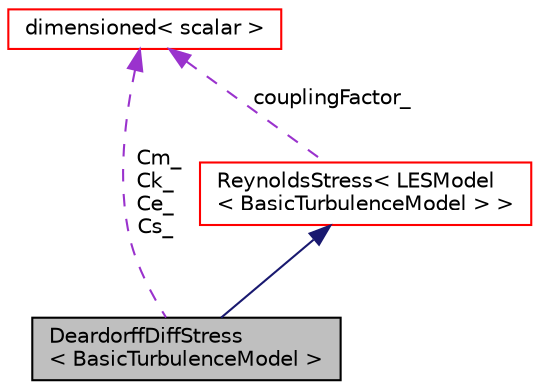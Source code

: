 digraph "DeardorffDiffStress&lt; BasicTurbulenceModel &gt;"
{
  bgcolor="transparent";
  edge [fontname="Helvetica",fontsize="10",labelfontname="Helvetica",labelfontsize="10"];
  node [fontname="Helvetica",fontsize="10",shape=record];
  Node1 [label="DeardorffDiffStress\l\< BasicTurbulenceModel \>",height=0.2,width=0.4,color="black", fillcolor="grey75", style="filled", fontcolor="black"];
  Node2 -> Node1 [dir="back",color="midnightblue",fontsize="10",style="solid",fontname="Helvetica"];
  Node2 [label="ReynoldsStress\< LESModel\l\< BasicTurbulenceModel \> \>",height=0.2,width=0.4,color="red",URL="$a02251.html"];
  Node3 -> Node2 [dir="back",color="darkorchid3",fontsize="10",style="dashed",label=" couplingFactor_" ,fontname="Helvetica"];
  Node3 [label="dimensioned\< scalar \>",height=0.2,width=0.4,color="red",URL="$a00538.html"];
  Node3 -> Node1 [dir="back",color="darkorchid3",fontsize="10",style="dashed",label=" Cm_\nCk_\nCe_\nCs_" ,fontname="Helvetica"];
}

